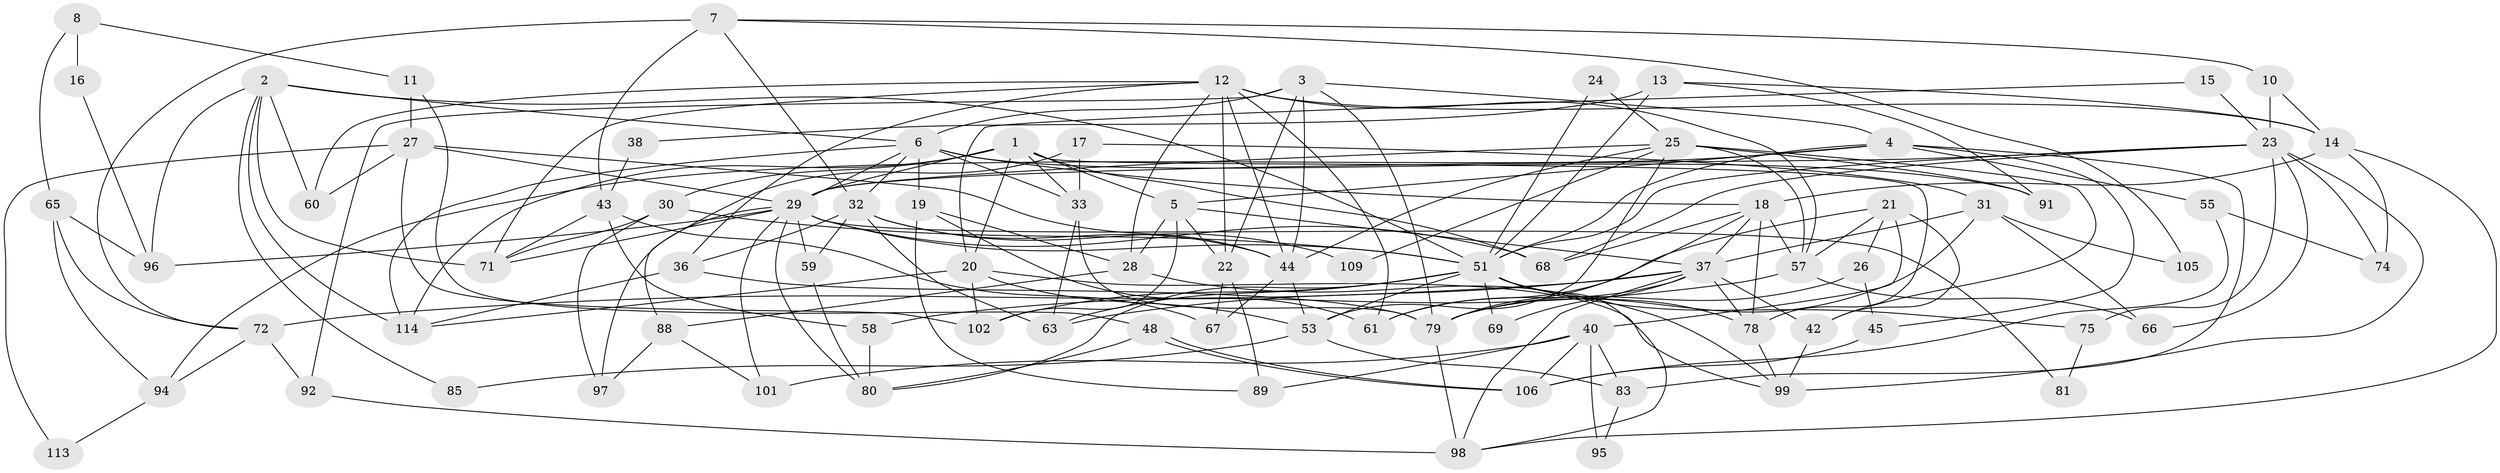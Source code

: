 // original degree distribution, {7: 0.0423728813559322, 4: 0.2966101694915254, 5: 0.22033898305084745, 3: 0.211864406779661, 6: 0.0423728813559322, 2: 0.16101694915254236, 8: 0.025423728813559324}
// Generated by graph-tools (version 1.1) at 2025/18/03/04/25 18:18:39]
// undirected, 82 vertices, 193 edges
graph export_dot {
graph [start="1"]
  node [color=gray90,style=filled];
  1 [super="+9"];
  2;
  3 [super="+107"];
  4 [super="+35"];
  5 [super="+77"];
  6 [super="+108"];
  7;
  8;
  10;
  11;
  12 [super="+49"];
  13;
  14 [super="+56"];
  15;
  16;
  17 [super="+84"];
  18 [super="+90"];
  19;
  20 [super="+70"];
  21;
  22 [super="+39"];
  23 [super="+47"];
  24;
  25;
  26;
  27 [super="+41"];
  28;
  29 [super="+82+62+111"];
  30;
  31;
  32 [super="+34"];
  33 [super="+73"];
  36 [super="+64"];
  37 [super="+46"];
  38;
  40 [super="+112"];
  42;
  43 [super="+86+54"];
  44 [super="+104"];
  45;
  48;
  51 [super="+115+76+110"];
  53;
  55 [super="+100"];
  57;
  58 [super="+87"];
  59;
  60;
  61;
  63 [super="+117"];
  65;
  66;
  67;
  68;
  69;
  71;
  72;
  74;
  75;
  78;
  79;
  80;
  81;
  83;
  85;
  88;
  89;
  91;
  92;
  94;
  95;
  96;
  97;
  98 [super="+103"];
  99;
  101;
  102;
  105;
  106;
  109;
  113;
  114 [super="+118"];
  1 -- 29;
  1 -- 30;
  1 -- 78;
  1 -- 114;
  1 -- 33;
  1 -- 68;
  1 -- 5;
  1 -- 20;
  2 -- 71;
  2 -- 6;
  2 -- 60;
  2 -- 85;
  2 -- 96;
  2 -- 114;
  2 -- 51;
  3 -- 79;
  3 -- 4;
  3 -- 22;
  3 -- 92;
  3 -- 6;
  3 -- 44;
  4 -- 83;
  4 -- 55;
  4 -- 51;
  4 -- 45;
  4 -- 94;
  4 -- 5;
  5 -- 28;
  5 -- 102;
  5 -- 37;
  5 -- 22;
  6 -- 18;
  6 -- 33;
  6 -- 91;
  6 -- 19;
  6 -- 114;
  6 -- 32;
  6 -- 29;
  7 -- 10;
  7 -- 43;
  7 -- 72;
  7 -- 105;
  7 -- 32;
  8 -- 65;
  8 -- 11;
  8 -- 16;
  10 -- 23 [weight=2];
  10 -- 14;
  11 -- 48;
  11 -- 27;
  12 -- 57;
  12 -- 44;
  12 -- 28;
  12 -- 36;
  12 -- 71;
  12 -- 22;
  12 -- 60;
  12 -- 61;
  12 -- 14;
  13 -- 91;
  13 -- 14;
  13 -- 38;
  13 -- 51;
  14 -- 74;
  14 -- 98;
  14 -- 18;
  15 -- 23;
  15 -- 20;
  16 -- 96;
  17 -- 88;
  17 -- 33;
  17 -- 31;
  18 -- 68;
  18 -- 37;
  18 -- 78;
  18 -- 57;
  18 -- 79;
  19 -- 28;
  19 -- 61;
  19 -- 89;
  20 -- 99;
  20 -- 53;
  20 -- 114;
  20 -- 102;
  21 -- 57;
  21 -- 42;
  21 -- 26;
  21 -- 40;
  21 -- 61;
  22 -- 67;
  22 -- 89;
  23 -- 99 [weight=2];
  23 -- 66;
  23 -- 29;
  23 -- 68;
  23 -- 74;
  23 -- 75;
  23 -- 51;
  24 -- 51;
  24 -- 25;
  25 -- 57;
  25 -- 53;
  25 -- 42;
  25 -- 44;
  25 -- 91;
  25 -- 109;
  25 -- 29;
  26 -- 79;
  26 -- 45;
  27 -- 60;
  27 -- 44;
  27 -- 29;
  27 -- 113;
  27 -- 102;
  28 -- 99;
  28 -- 88;
  29 -- 71;
  29 -- 96;
  29 -- 97 [weight=2];
  29 -- 101;
  29 -- 80;
  29 -- 81;
  29 -- 51;
  29 -- 59;
  29 -- 68;
  30 -- 97;
  30 -- 71;
  30 -- 51 [weight=2];
  31 -- 79;
  31 -- 66;
  31 -- 105;
  31 -- 37;
  32 -- 36;
  32 -- 59;
  32 -- 44;
  32 -- 109;
  32 -- 63;
  33 -- 79;
  33 -- 63;
  36 -- 114;
  36 -- 79;
  37 -- 61;
  37 -- 98;
  37 -- 69;
  37 -- 72;
  37 -- 42;
  37 -- 63;
  37 -- 78;
  38 -- 43;
  40 -- 83;
  40 -- 101 [weight=2];
  40 -- 106;
  40 -- 89;
  40 -- 95;
  42 -- 99;
  43 -- 71;
  43 -- 58;
  43 -- 67;
  44 -- 67;
  44 -- 53;
  45 -- 106;
  48 -- 106;
  48 -- 106;
  48 -- 80;
  51 -- 98;
  51 -- 69;
  51 -- 102;
  51 -- 78;
  51 -- 80;
  51 -- 75;
  51 -- 53;
  51 -- 63;
  53 -- 83;
  53 -- 85;
  55 -- 74;
  55 -- 106;
  57 -- 66;
  57 -- 58;
  58 -- 80;
  59 -- 80;
  65 -- 94;
  65 -- 96;
  65 -- 72;
  72 -- 92;
  72 -- 94;
  75 -- 81;
  78 -- 99;
  79 -- 98 [weight=2];
  83 -- 95;
  88 -- 101;
  88 -- 97;
  92 -- 98;
  94 -- 113;
}
